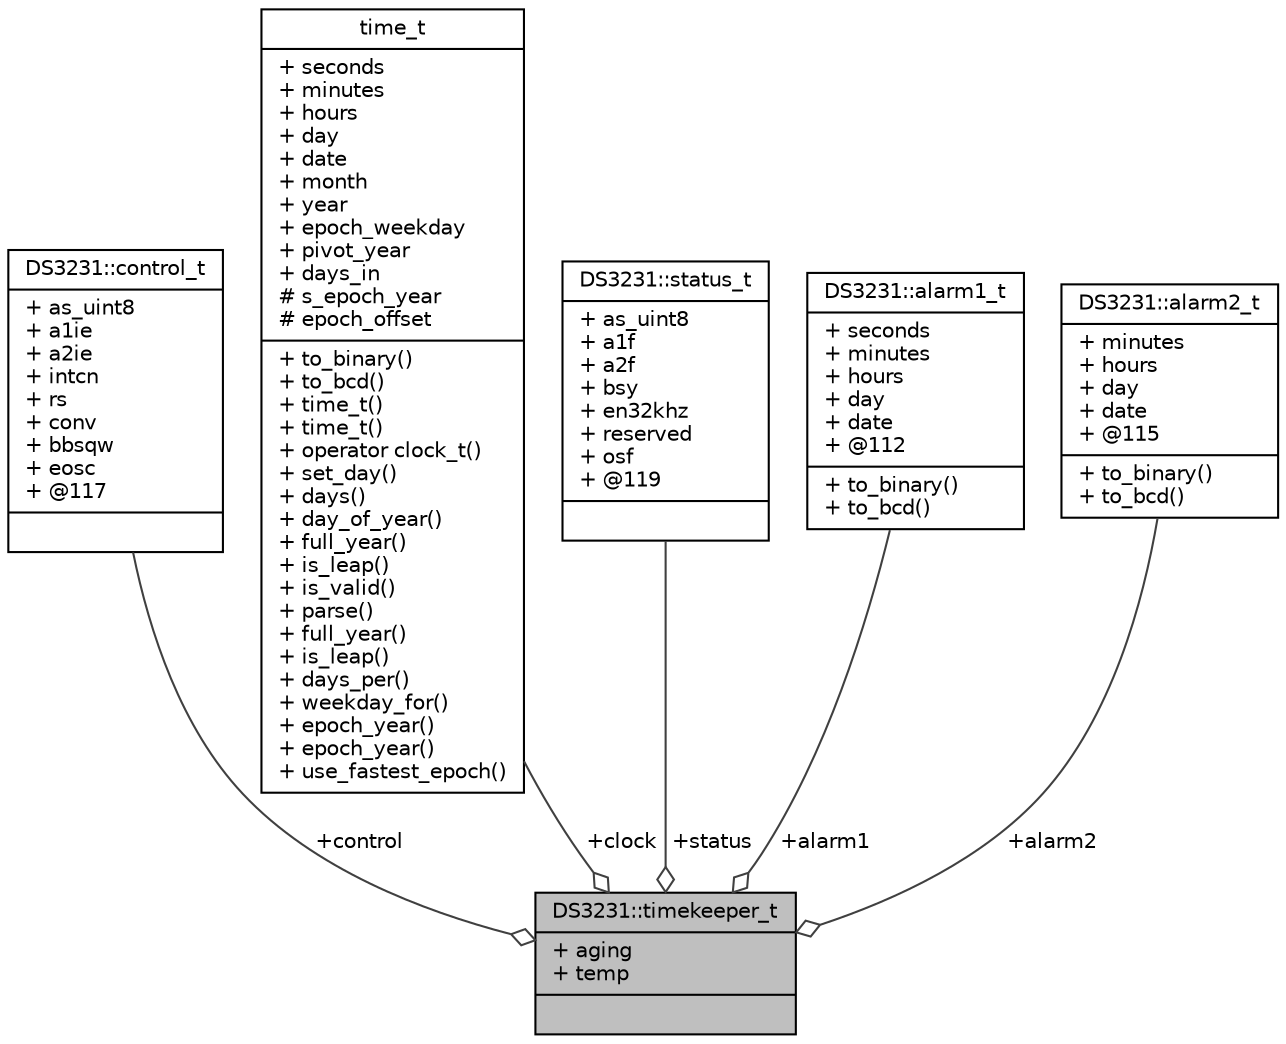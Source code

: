 digraph "DS3231::timekeeper_t"
{
  edge [fontname="Helvetica",fontsize="10",labelfontname="Helvetica",labelfontsize="10"];
  node [fontname="Helvetica",fontsize="10",shape=record];
  Node1 [label="{DS3231::timekeeper_t\n|+ aging\l+ temp\l|}",height=0.2,width=0.4,color="black", fillcolor="grey75", style="filled", fontcolor="black"];
  Node2 -> Node1 [color="grey25",fontsize="10",style="solid",label=" +control" ,arrowhead="odiamond",fontname="Helvetica"];
  Node2 [label="{DS3231::control_t\n|+ as_uint8\l+ a1ie\l+ a2ie\l+ intcn\l+ rs\l+ conv\l+ bbsqw\l+ eosc\l+ @117\l|}",height=0.2,width=0.4,color="black", fillcolor="white", style="filled",URL="$d2/d3f/unionDS3231_1_1control__t.html"];
  Node3 -> Node1 [color="grey25",fontsize="10",style="solid",label=" +clock" ,arrowhead="odiamond",fontname="Helvetica"];
  Node3 [label="{time_t\n|+ seconds\l+ minutes\l+ hours\l+ day\l+ date\l+ month\l+ year\l+ epoch_weekday\l+ pivot_year\l+ days_in\l# s_epoch_year\l# epoch_offset\l|+ to_binary()\l+ to_bcd()\l+ time_t()\l+ time_t()\l+ operator clock_t()\l+ set_day()\l+ days()\l+ day_of_year()\l+ full_year()\l+ is_leap()\l+ is_valid()\l+ parse()\l+ full_year()\l+ is_leap()\l+ days_per()\l+ weekday_for()\l+ epoch_year()\l+ epoch_year()\l+ use_fastest_epoch()\l}",height=0.2,width=0.4,color="black", fillcolor="white", style="filled",URL="$d7/dec/structtime__t.html"];
  Node4 -> Node1 [color="grey25",fontsize="10",style="solid",label=" +status" ,arrowhead="odiamond",fontname="Helvetica"];
  Node4 [label="{DS3231::status_t\n|+ as_uint8\l+ a1f\l+ a2f\l+ bsy\l+ en32khz\l+ reserved\l+ osf\l+ @119\l|}",height=0.2,width=0.4,color="black", fillcolor="white", style="filled",URL="$d3/d17/unionDS3231_1_1status__t.html"];
  Node5 -> Node1 [color="grey25",fontsize="10",style="solid",label=" +alarm1" ,arrowhead="odiamond",fontname="Helvetica"];
  Node5 [label="{DS3231::alarm1_t\n|+ seconds\l+ minutes\l+ hours\l+ day\l+ date\l+ @112\l|+ to_binary()\l+ to_bcd()\l}",height=0.2,width=0.4,color="black", fillcolor="white", style="filled",URL="$d4/df2/structDS3231_1_1alarm1__t.html"];
  Node6 -> Node1 [color="grey25",fontsize="10",style="solid",label=" +alarm2" ,arrowhead="odiamond",fontname="Helvetica"];
  Node6 [label="{DS3231::alarm2_t\n|+ minutes\l+ hours\l+ day\l+ date\l+ @115\l|+ to_binary()\l+ to_bcd()\l}",height=0.2,width=0.4,color="black", fillcolor="white", style="filled",URL="$d9/d6c/structDS3231_1_1alarm2__t.html"];
}

